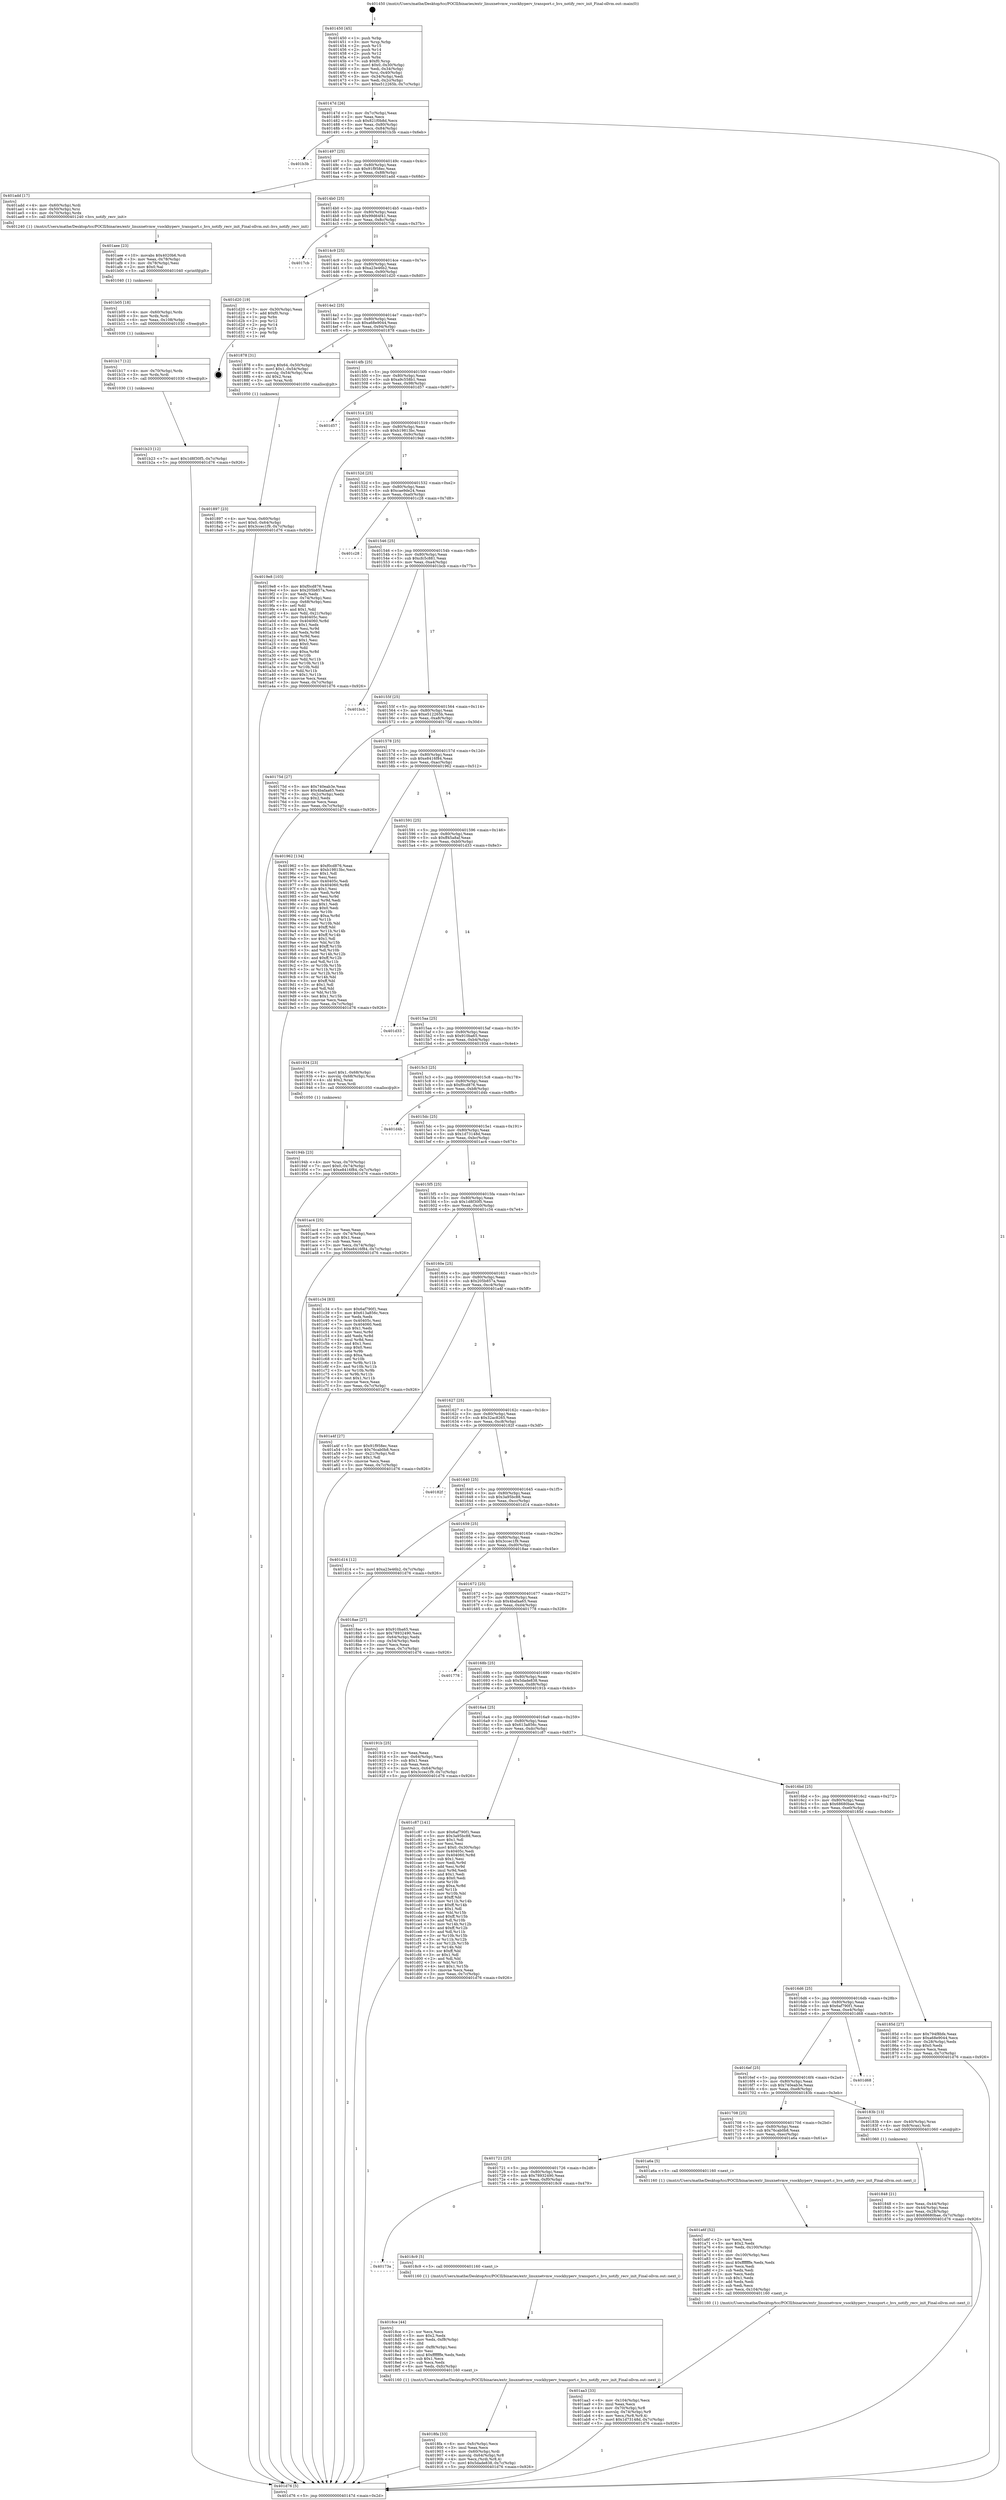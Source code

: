 digraph "0x401450" {
  label = "0x401450 (/mnt/c/Users/mathe/Desktop/tcc/POCII/binaries/extr_linuxnetvmw_vsockhyperv_transport.c_hvs_notify_recv_init_Final-ollvm.out::main(0))"
  labelloc = "t"
  node[shape=record]

  Entry [label="",width=0.3,height=0.3,shape=circle,fillcolor=black,style=filled]
  "0x40147d" [label="{
     0x40147d [26]\l
     | [instrs]\l
     &nbsp;&nbsp;0x40147d \<+3\>: mov -0x7c(%rbp),%eax\l
     &nbsp;&nbsp;0x401480 \<+2\>: mov %eax,%ecx\l
     &nbsp;&nbsp;0x401482 \<+6\>: sub $0x821f0b8d,%ecx\l
     &nbsp;&nbsp;0x401488 \<+3\>: mov %eax,-0x80(%rbp)\l
     &nbsp;&nbsp;0x40148b \<+6\>: mov %ecx,-0x84(%rbp)\l
     &nbsp;&nbsp;0x401491 \<+6\>: je 0000000000401b3b \<main+0x6eb\>\l
  }"]
  "0x401b3b" [label="{
     0x401b3b\l
  }", style=dashed]
  "0x401497" [label="{
     0x401497 [25]\l
     | [instrs]\l
     &nbsp;&nbsp;0x401497 \<+5\>: jmp 000000000040149c \<main+0x4c\>\l
     &nbsp;&nbsp;0x40149c \<+3\>: mov -0x80(%rbp),%eax\l
     &nbsp;&nbsp;0x40149f \<+5\>: sub $0x91f958ec,%eax\l
     &nbsp;&nbsp;0x4014a4 \<+6\>: mov %eax,-0x88(%rbp)\l
     &nbsp;&nbsp;0x4014aa \<+6\>: je 0000000000401add \<main+0x68d\>\l
  }"]
  Exit [label="",width=0.3,height=0.3,shape=circle,fillcolor=black,style=filled,peripheries=2]
  "0x401add" [label="{
     0x401add [17]\l
     | [instrs]\l
     &nbsp;&nbsp;0x401add \<+4\>: mov -0x60(%rbp),%rdi\l
     &nbsp;&nbsp;0x401ae1 \<+4\>: mov -0x50(%rbp),%rsi\l
     &nbsp;&nbsp;0x401ae5 \<+4\>: mov -0x70(%rbp),%rdx\l
     &nbsp;&nbsp;0x401ae9 \<+5\>: call 0000000000401240 \<hvs_notify_recv_init\>\l
     | [calls]\l
     &nbsp;&nbsp;0x401240 \{1\} (/mnt/c/Users/mathe/Desktop/tcc/POCII/binaries/extr_linuxnetvmw_vsockhyperv_transport.c_hvs_notify_recv_init_Final-ollvm.out::hvs_notify_recv_init)\l
  }"]
  "0x4014b0" [label="{
     0x4014b0 [25]\l
     | [instrs]\l
     &nbsp;&nbsp;0x4014b0 \<+5\>: jmp 00000000004014b5 \<main+0x65\>\l
     &nbsp;&nbsp;0x4014b5 \<+3\>: mov -0x80(%rbp),%eax\l
     &nbsp;&nbsp;0x4014b8 \<+5\>: sub $0x99d64f41,%eax\l
     &nbsp;&nbsp;0x4014bd \<+6\>: mov %eax,-0x8c(%rbp)\l
     &nbsp;&nbsp;0x4014c3 \<+6\>: je 00000000004017cb \<main+0x37b\>\l
  }"]
  "0x401b23" [label="{
     0x401b23 [12]\l
     | [instrs]\l
     &nbsp;&nbsp;0x401b23 \<+7\>: movl $0x1d8f30f5,-0x7c(%rbp)\l
     &nbsp;&nbsp;0x401b2a \<+5\>: jmp 0000000000401d76 \<main+0x926\>\l
  }"]
  "0x4017cb" [label="{
     0x4017cb\l
  }", style=dashed]
  "0x4014c9" [label="{
     0x4014c9 [25]\l
     | [instrs]\l
     &nbsp;&nbsp;0x4014c9 \<+5\>: jmp 00000000004014ce \<main+0x7e\>\l
     &nbsp;&nbsp;0x4014ce \<+3\>: mov -0x80(%rbp),%eax\l
     &nbsp;&nbsp;0x4014d1 \<+5\>: sub $0xa23e46b2,%eax\l
     &nbsp;&nbsp;0x4014d6 \<+6\>: mov %eax,-0x90(%rbp)\l
     &nbsp;&nbsp;0x4014dc \<+6\>: je 0000000000401d20 \<main+0x8d0\>\l
  }"]
  "0x401b17" [label="{
     0x401b17 [12]\l
     | [instrs]\l
     &nbsp;&nbsp;0x401b17 \<+4\>: mov -0x70(%rbp),%rdx\l
     &nbsp;&nbsp;0x401b1b \<+3\>: mov %rdx,%rdi\l
     &nbsp;&nbsp;0x401b1e \<+5\>: call 0000000000401030 \<free@plt\>\l
     | [calls]\l
     &nbsp;&nbsp;0x401030 \{1\} (unknown)\l
  }"]
  "0x401d20" [label="{
     0x401d20 [19]\l
     | [instrs]\l
     &nbsp;&nbsp;0x401d20 \<+3\>: mov -0x30(%rbp),%eax\l
     &nbsp;&nbsp;0x401d23 \<+7\>: add $0xf0,%rsp\l
     &nbsp;&nbsp;0x401d2a \<+1\>: pop %rbx\l
     &nbsp;&nbsp;0x401d2b \<+2\>: pop %r12\l
     &nbsp;&nbsp;0x401d2d \<+2\>: pop %r14\l
     &nbsp;&nbsp;0x401d2f \<+2\>: pop %r15\l
     &nbsp;&nbsp;0x401d31 \<+1\>: pop %rbp\l
     &nbsp;&nbsp;0x401d32 \<+1\>: ret\l
  }"]
  "0x4014e2" [label="{
     0x4014e2 [25]\l
     | [instrs]\l
     &nbsp;&nbsp;0x4014e2 \<+5\>: jmp 00000000004014e7 \<main+0x97\>\l
     &nbsp;&nbsp;0x4014e7 \<+3\>: mov -0x80(%rbp),%eax\l
     &nbsp;&nbsp;0x4014ea \<+5\>: sub $0xa68e9044,%eax\l
     &nbsp;&nbsp;0x4014ef \<+6\>: mov %eax,-0x94(%rbp)\l
     &nbsp;&nbsp;0x4014f5 \<+6\>: je 0000000000401878 \<main+0x428\>\l
  }"]
  "0x401b05" [label="{
     0x401b05 [18]\l
     | [instrs]\l
     &nbsp;&nbsp;0x401b05 \<+4\>: mov -0x60(%rbp),%rdx\l
     &nbsp;&nbsp;0x401b09 \<+3\>: mov %rdx,%rdi\l
     &nbsp;&nbsp;0x401b0c \<+6\>: mov %eax,-0x108(%rbp)\l
     &nbsp;&nbsp;0x401b12 \<+5\>: call 0000000000401030 \<free@plt\>\l
     | [calls]\l
     &nbsp;&nbsp;0x401030 \{1\} (unknown)\l
  }"]
  "0x401878" [label="{
     0x401878 [31]\l
     | [instrs]\l
     &nbsp;&nbsp;0x401878 \<+8\>: movq $0x64,-0x50(%rbp)\l
     &nbsp;&nbsp;0x401880 \<+7\>: movl $0x1,-0x54(%rbp)\l
     &nbsp;&nbsp;0x401887 \<+4\>: movslq -0x54(%rbp),%rax\l
     &nbsp;&nbsp;0x40188b \<+4\>: shl $0x2,%rax\l
     &nbsp;&nbsp;0x40188f \<+3\>: mov %rax,%rdi\l
     &nbsp;&nbsp;0x401892 \<+5\>: call 0000000000401050 \<malloc@plt\>\l
     | [calls]\l
     &nbsp;&nbsp;0x401050 \{1\} (unknown)\l
  }"]
  "0x4014fb" [label="{
     0x4014fb [25]\l
     | [instrs]\l
     &nbsp;&nbsp;0x4014fb \<+5\>: jmp 0000000000401500 \<main+0xb0\>\l
     &nbsp;&nbsp;0x401500 \<+3\>: mov -0x80(%rbp),%eax\l
     &nbsp;&nbsp;0x401503 \<+5\>: sub $0xa9c558b1,%eax\l
     &nbsp;&nbsp;0x401508 \<+6\>: mov %eax,-0x98(%rbp)\l
     &nbsp;&nbsp;0x40150e \<+6\>: je 0000000000401d57 \<main+0x907\>\l
  }"]
  "0x401aee" [label="{
     0x401aee [23]\l
     | [instrs]\l
     &nbsp;&nbsp;0x401aee \<+10\>: movabs $0x4020b6,%rdi\l
     &nbsp;&nbsp;0x401af8 \<+3\>: mov %eax,-0x78(%rbp)\l
     &nbsp;&nbsp;0x401afb \<+3\>: mov -0x78(%rbp),%esi\l
     &nbsp;&nbsp;0x401afe \<+2\>: mov $0x0,%al\l
     &nbsp;&nbsp;0x401b00 \<+5\>: call 0000000000401040 \<printf@plt\>\l
     | [calls]\l
     &nbsp;&nbsp;0x401040 \{1\} (unknown)\l
  }"]
  "0x401d57" [label="{
     0x401d57\l
  }", style=dashed]
  "0x401514" [label="{
     0x401514 [25]\l
     | [instrs]\l
     &nbsp;&nbsp;0x401514 \<+5\>: jmp 0000000000401519 \<main+0xc9\>\l
     &nbsp;&nbsp;0x401519 \<+3\>: mov -0x80(%rbp),%eax\l
     &nbsp;&nbsp;0x40151c \<+5\>: sub $0xb19813bc,%eax\l
     &nbsp;&nbsp;0x401521 \<+6\>: mov %eax,-0x9c(%rbp)\l
     &nbsp;&nbsp;0x401527 \<+6\>: je 00000000004019e8 \<main+0x598\>\l
  }"]
  "0x401aa3" [label="{
     0x401aa3 [33]\l
     | [instrs]\l
     &nbsp;&nbsp;0x401aa3 \<+6\>: mov -0x104(%rbp),%ecx\l
     &nbsp;&nbsp;0x401aa9 \<+3\>: imul %eax,%ecx\l
     &nbsp;&nbsp;0x401aac \<+4\>: mov -0x70(%rbp),%r8\l
     &nbsp;&nbsp;0x401ab0 \<+4\>: movslq -0x74(%rbp),%r9\l
     &nbsp;&nbsp;0x401ab4 \<+4\>: mov %ecx,(%r8,%r9,4)\l
     &nbsp;&nbsp;0x401ab8 \<+7\>: movl $0x1d73148d,-0x7c(%rbp)\l
     &nbsp;&nbsp;0x401abf \<+5\>: jmp 0000000000401d76 \<main+0x926\>\l
  }"]
  "0x4019e8" [label="{
     0x4019e8 [103]\l
     | [instrs]\l
     &nbsp;&nbsp;0x4019e8 \<+5\>: mov $0xf0cd876,%eax\l
     &nbsp;&nbsp;0x4019ed \<+5\>: mov $0x205b857a,%ecx\l
     &nbsp;&nbsp;0x4019f2 \<+2\>: xor %edx,%edx\l
     &nbsp;&nbsp;0x4019f4 \<+3\>: mov -0x74(%rbp),%esi\l
     &nbsp;&nbsp;0x4019f7 \<+3\>: cmp -0x68(%rbp),%esi\l
     &nbsp;&nbsp;0x4019fa \<+4\>: setl %dil\l
     &nbsp;&nbsp;0x4019fe \<+4\>: and $0x1,%dil\l
     &nbsp;&nbsp;0x401a02 \<+4\>: mov %dil,-0x21(%rbp)\l
     &nbsp;&nbsp;0x401a06 \<+7\>: mov 0x40405c,%esi\l
     &nbsp;&nbsp;0x401a0d \<+8\>: mov 0x404060,%r8d\l
     &nbsp;&nbsp;0x401a15 \<+3\>: sub $0x1,%edx\l
     &nbsp;&nbsp;0x401a18 \<+3\>: mov %esi,%r9d\l
     &nbsp;&nbsp;0x401a1b \<+3\>: add %edx,%r9d\l
     &nbsp;&nbsp;0x401a1e \<+4\>: imul %r9d,%esi\l
     &nbsp;&nbsp;0x401a22 \<+3\>: and $0x1,%esi\l
     &nbsp;&nbsp;0x401a25 \<+3\>: cmp $0x0,%esi\l
     &nbsp;&nbsp;0x401a28 \<+4\>: sete %dil\l
     &nbsp;&nbsp;0x401a2c \<+4\>: cmp $0xa,%r8d\l
     &nbsp;&nbsp;0x401a30 \<+4\>: setl %r10b\l
     &nbsp;&nbsp;0x401a34 \<+3\>: mov %dil,%r11b\l
     &nbsp;&nbsp;0x401a37 \<+3\>: and %r10b,%r11b\l
     &nbsp;&nbsp;0x401a3a \<+3\>: xor %r10b,%dil\l
     &nbsp;&nbsp;0x401a3d \<+3\>: or %dil,%r11b\l
     &nbsp;&nbsp;0x401a40 \<+4\>: test $0x1,%r11b\l
     &nbsp;&nbsp;0x401a44 \<+3\>: cmovne %ecx,%eax\l
     &nbsp;&nbsp;0x401a47 \<+3\>: mov %eax,-0x7c(%rbp)\l
     &nbsp;&nbsp;0x401a4a \<+5\>: jmp 0000000000401d76 \<main+0x926\>\l
  }"]
  "0x40152d" [label="{
     0x40152d [25]\l
     | [instrs]\l
     &nbsp;&nbsp;0x40152d \<+5\>: jmp 0000000000401532 \<main+0xe2\>\l
     &nbsp;&nbsp;0x401532 \<+3\>: mov -0x80(%rbp),%eax\l
     &nbsp;&nbsp;0x401535 \<+5\>: sub $0xcae9de24,%eax\l
     &nbsp;&nbsp;0x40153a \<+6\>: mov %eax,-0xa0(%rbp)\l
     &nbsp;&nbsp;0x401540 \<+6\>: je 0000000000401c28 \<main+0x7d8\>\l
  }"]
  "0x401a6f" [label="{
     0x401a6f [52]\l
     | [instrs]\l
     &nbsp;&nbsp;0x401a6f \<+2\>: xor %ecx,%ecx\l
     &nbsp;&nbsp;0x401a71 \<+5\>: mov $0x2,%edx\l
     &nbsp;&nbsp;0x401a76 \<+6\>: mov %edx,-0x100(%rbp)\l
     &nbsp;&nbsp;0x401a7c \<+1\>: cltd\l
     &nbsp;&nbsp;0x401a7d \<+6\>: mov -0x100(%rbp),%esi\l
     &nbsp;&nbsp;0x401a83 \<+2\>: idiv %esi\l
     &nbsp;&nbsp;0x401a85 \<+6\>: imul $0xfffffffe,%edx,%edx\l
     &nbsp;&nbsp;0x401a8b \<+2\>: mov %ecx,%edi\l
     &nbsp;&nbsp;0x401a8d \<+2\>: sub %edx,%edi\l
     &nbsp;&nbsp;0x401a8f \<+2\>: mov %ecx,%edx\l
     &nbsp;&nbsp;0x401a91 \<+3\>: sub $0x1,%edx\l
     &nbsp;&nbsp;0x401a94 \<+2\>: add %edx,%edi\l
     &nbsp;&nbsp;0x401a96 \<+2\>: sub %edi,%ecx\l
     &nbsp;&nbsp;0x401a98 \<+6\>: mov %ecx,-0x104(%rbp)\l
     &nbsp;&nbsp;0x401a9e \<+5\>: call 0000000000401160 \<next_i\>\l
     | [calls]\l
     &nbsp;&nbsp;0x401160 \{1\} (/mnt/c/Users/mathe/Desktop/tcc/POCII/binaries/extr_linuxnetvmw_vsockhyperv_transport.c_hvs_notify_recv_init_Final-ollvm.out::next_i)\l
  }"]
  "0x401c28" [label="{
     0x401c28\l
  }", style=dashed]
  "0x401546" [label="{
     0x401546 [25]\l
     | [instrs]\l
     &nbsp;&nbsp;0x401546 \<+5\>: jmp 000000000040154b \<main+0xfb\>\l
     &nbsp;&nbsp;0x40154b \<+3\>: mov -0x80(%rbp),%eax\l
     &nbsp;&nbsp;0x40154e \<+5\>: sub $0xcfc5c881,%eax\l
     &nbsp;&nbsp;0x401553 \<+6\>: mov %eax,-0xa4(%rbp)\l
     &nbsp;&nbsp;0x401559 \<+6\>: je 0000000000401bcb \<main+0x77b\>\l
  }"]
  "0x40194b" [label="{
     0x40194b [23]\l
     | [instrs]\l
     &nbsp;&nbsp;0x40194b \<+4\>: mov %rax,-0x70(%rbp)\l
     &nbsp;&nbsp;0x40194f \<+7\>: movl $0x0,-0x74(%rbp)\l
     &nbsp;&nbsp;0x401956 \<+7\>: movl $0xe8416f84,-0x7c(%rbp)\l
     &nbsp;&nbsp;0x40195d \<+5\>: jmp 0000000000401d76 \<main+0x926\>\l
  }"]
  "0x401bcb" [label="{
     0x401bcb\l
  }", style=dashed]
  "0x40155f" [label="{
     0x40155f [25]\l
     | [instrs]\l
     &nbsp;&nbsp;0x40155f \<+5\>: jmp 0000000000401564 \<main+0x114\>\l
     &nbsp;&nbsp;0x401564 \<+3\>: mov -0x80(%rbp),%eax\l
     &nbsp;&nbsp;0x401567 \<+5\>: sub $0xe512265b,%eax\l
     &nbsp;&nbsp;0x40156c \<+6\>: mov %eax,-0xa8(%rbp)\l
     &nbsp;&nbsp;0x401572 \<+6\>: je 000000000040175d \<main+0x30d\>\l
  }"]
  "0x4018fa" [label="{
     0x4018fa [33]\l
     | [instrs]\l
     &nbsp;&nbsp;0x4018fa \<+6\>: mov -0xfc(%rbp),%ecx\l
     &nbsp;&nbsp;0x401900 \<+3\>: imul %eax,%ecx\l
     &nbsp;&nbsp;0x401903 \<+4\>: mov -0x60(%rbp),%rdi\l
     &nbsp;&nbsp;0x401907 \<+4\>: movslq -0x64(%rbp),%r8\l
     &nbsp;&nbsp;0x40190b \<+4\>: mov %ecx,(%rdi,%r8,4)\l
     &nbsp;&nbsp;0x40190f \<+7\>: movl $0x5dade838,-0x7c(%rbp)\l
     &nbsp;&nbsp;0x401916 \<+5\>: jmp 0000000000401d76 \<main+0x926\>\l
  }"]
  "0x40175d" [label="{
     0x40175d [27]\l
     | [instrs]\l
     &nbsp;&nbsp;0x40175d \<+5\>: mov $0x740eab3e,%eax\l
     &nbsp;&nbsp;0x401762 \<+5\>: mov $0x4bafaa65,%ecx\l
     &nbsp;&nbsp;0x401767 \<+3\>: mov -0x2c(%rbp),%edx\l
     &nbsp;&nbsp;0x40176a \<+3\>: cmp $0x2,%edx\l
     &nbsp;&nbsp;0x40176d \<+3\>: cmovne %ecx,%eax\l
     &nbsp;&nbsp;0x401770 \<+3\>: mov %eax,-0x7c(%rbp)\l
     &nbsp;&nbsp;0x401773 \<+5\>: jmp 0000000000401d76 \<main+0x926\>\l
  }"]
  "0x401578" [label="{
     0x401578 [25]\l
     | [instrs]\l
     &nbsp;&nbsp;0x401578 \<+5\>: jmp 000000000040157d \<main+0x12d\>\l
     &nbsp;&nbsp;0x40157d \<+3\>: mov -0x80(%rbp),%eax\l
     &nbsp;&nbsp;0x401580 \<+5\>: sub $0xe8416f84,%eax\l
     &nbsp;&nbsp;0x401585 \<+6\>: mov %eax,-0xac(%rbp)\l
     &nbsp;&nbsp;0x40158b \<+6\>: je 0000000000401962 \<main+0x512\>\l
  }"]
  "0x401d76" [label="{
     0x401d76 [5]\l
     | [instrs]\l
     &nbsp;&nbsp;0x401d76 \<+5\>: jmp 000000000040147d \<main+0x2d\>\l
  }"]
  "0x401450" [label="{
     0x401450 [45]\l
     | [instrs]\l
     &nbsp;&nbsp;0x401450 \<+1\>: push %rbp\l
     &nbsp;&nbsp;0x401451 \<+3\>: mov %rsp,%rbp\l
     &nbsp;&nbsp;0x401454 \<+2\>: push %r15\l
     &nbsp;&nbsp;0x401456 \<+2\>: push %r14\l
     &nbsp;&nbsp;0x401458 \<+2\>: push %r12\l
     &nbsp;&nbsp;0x40145a \<+1\>: push %rbx\l
     &nbsp;&nbsp;0x40145b \<+7\>: sub $0xf0,%rsp\l
     &nbsp;&nbsp;0x401462 \<+7\>: movl $0x0,-0x30(%rbp)\l
     &nbsp;&nbsp;0x401469 \<+3\>: mov %edi,-0x34(%rbp)\l
     &nbsp;&nbsp;0x40146c \<+4\>: mov %rsi,-0x40(%rbp)\l
     &nbsp;&nbsp;0x401470 \<+3\>: mov -0x34(%rbp),%edi\l
     &nbsp;&nbsp;0x401473 \<+3\>: mov %edi,-0x2c(%rbp)\l
     &nbsp;&nbsp;0x401476 \<+7\>: movl $0xe512265b,-0x7c(%rbp)\l
  }"]
  "0x4018ce" [label="{
     0x4018ce [44]\l
     | [instrs]\l
     &nbsp;&nbsp;0x4018ce \<+2\>: xor %ecx,%ecx\l
     &nbsp;&nbsp;0x4018d0 \<+5\>: mov $0x2,%edx\l
     &nbsp;&nbsp;0x4018d5 \<+6\>: mov %edx,-0xf8(%rbp)\l
     &nbsp;&nbsp;0x4018db \<+1\>: cltd\l
     &nbsp;&nbsp;0x4018dc \<+6\>: mov -0xf8(%rbp),%esi\l
     &nbsp;&nbsp;0x4018e2 \<+2\>: idiv %esi\l
     &nbsp;&nbsp;0x4018e4 \<+6\>: imul $0xfffffffe,%edx,%edx\l
     &nbsp;&nbsp;0x4018ea \<+3\>: sub $0x1,%ecx\l
     &nbsp;&nbsp;0x4018ed \<+2\>: sub %ecx,%edx\l
     &nbsp;&nbsp;0x4018ef \<+6\>: mov %edx,-0xfc(%rbp)\l
     &nbsp;&nbsp;0x4018f5 \<+5\>: call 0000000000401160 \<next_i\>\l
     | [calls]\l
     &nbsp;&nbsp;0x401160 \{1\} (/mnt/c/Users/mathe/Desktop/tcc/POCII/binaries/extr_linuxnetvmw_vsockhyperv_transport.c_hvs_notify_recv_init_Final-ollvm.out::next_i)\l
  }"]
  "0x401962" [label="{
     0x401962 [134]\l
     | [instrs]\l
     &nbsp;&nbsp;0x401962 \<+5\>: mov $0xf0cd876,%eax\l
     &nbsp;&nbsp;0x401967 \<+5\>: mov $0xb19813bc,%ecx\l
     &nbsp;&nbsp;0x40196c \<+2\>: mov $0x1,%dl\l
     &nbsp;&nbsp;0x40196e \<+2\>: xor %esi,%esi\l
     &nbsp;&nbsp;0x401970 \<+7\>: mov 0x40405c,%edi\l
     &nbsp;&nbsp;0x401977 \<+8\>: mov 0x404060,%r8d\l
     &nbsp;&nbsp;0x40197f \<+3\>: sub $0x1,%esi\l
     &nbsp;&nbsp;0x401982 \<+3\>: mov %edi,%r9d\l
     &nbsp;&nbsp;0x401985 \<+3\>: add %esi,%r9d\l
     &nbsp;&nbsp;0x401988 \<+4\>: imul %r9d,%edi\l
     &nbsp;&nbsp;0x40198c \<+3\>: and $0x1,%edi\l
     &nbsp;&nbsp;0x40198f \<+3\>: cmp $0x0,%edi\l
     &nbsp;&nbsp;0x401992 \<+4\>: sete %r10b\l
     &nbsp;&nbsp;0x401996 \<+4\>: cmp $0xa,%r8d\l
     &nbsp;&nbsp;0x40199a \<+4\>: setl %r11b\l
     &nbsp;&nbsp;0x40199e \<+3\>: mov %r10b,%bl\l
     &nbsp;&nbsp;0x4019a1 \<+3\>: xor $0xff,%bl\l
     &nbsp;&nbsp;0x4019a4 \<+3\>: mov %r11b,%r14b\l
     &nbsp;&nbsp;0x4019a7 \<+4\>: xor $0xff,%r14b\l
     &nbsp;&nbsp;0x4019ab \<+3\>: xor $0x1,%dl\l
     &nbsp;&nbsp;0x4019ae \<+3\>: mov %bl,%r15b\l
     &nbsp;&nbsp;0x4019b1 \<+4\>: and $0xff,%r15b\l
     &nbsp;&nbsp;0x4019b5 \<+3\>: and %dl,%r10b\l
     &nbsp;&nbsp;0x4019b8 \<+3\>: mov %r14b,%r12b\l
     &nbsp;&nbsp;0x4019bb \<+4\>: and $0xff,%r12b\l
     &nbsp;&nbsp;0x4019bf \<+3\>: and %dl,%r11b\l
     &nbsp;&nbsp;0x4019c2 \<+3\>: or %r10b,%r15b\l
     &nbsp;&nbsp;0x4019c5 \<+3\>: or %r11b,%r12b\l
     &nbsp;&nbsp;0x4019c8 \<+3\>: xor %r12b,%r15b\l
     &nbsp;&nbsp;0x4019cb \<+3\>: or %r14b,%bl\l
     &nbsp;&nbsp;0x4019ce \<+3\>: xor $0xff,%bl\l
     &nbsp;&nbsp;0x4019d1 \<+3\>: or $0x1,%dl\l
     &nbsp;&nbsp;0x4019d4 \<+2\>: and %dl,%bl\l
     &nbsp;&nbsp;0x4019d6 \<+3\>: or %bl,%r15b\l
     &nbsp;&nbsp;0x4019d9 \<+4\>: test $0x1,%r15b\l
     &nbsp;&nbsp;0x4019dd \<+3\>: cmovne %ecx,%eax\l
     &nbsp;&nbsp;0x4019e0 \<+3\>: mov %eax,-0x7c(%rbp)\l
     &nbsp;&nbsp;0x4019e3 \<+5\>: jmp 0000000000401d76 \<main+0x926\>\l
  }"]
  "0x401591" [label="{
     0x401591 [25]\l
     | [instrs]\l
     &nbsp;&nbsp;0x401591 \<+5\>: jmp 0000000000401596 \<main+0x146\>\l
     &nbsp;&nbsp;0x401596 \<+3\>: mov -0x80(%rbp),%eax\l
     &nbsp;&nbsp;0x401599 \<+5\>: sub $0xff45a8af,%eax\l
     &nbsp;&nbsp;0x40159e \<+6\>: mov %eax,-0xb0(%rbp)\l
     &nbsp;&nbsp;0x4015a4 \<+6\>: je 0000000000401d33 \<main+0x8e3\>\l
  }"]
  "0x40173a" [label="{
     0x40173a\l
  }", style=dashed]
  "0x401d33" [label="{
     0x401d33\l
  }", style=dashed]
  "0x4015aa" [label="{
     0x4015aa [25]\l
     | [instrs]\l
     &nbsp;&nbsp;0x4015aa \<+5\>: jmp 00000000004015af \<main+0x15f\>\l
     &nbsp;&nbsp;0x4015af \<+3\>: mov -0x80(%rbp),%eax\l
     &nbsp;&nbsp;0x4015b2 \<+5\>: sub $0x910ba65,%eax\l
     &nbsp;&nbsp;0x4015b7 \<+6\>: mov %eax,-0xb4(%rbp)\l
     &nbsp;&nbsp;0x4015bd \<+6\>: je 0000000000401934 \<main+0x4e4\>\l
  }"]
  "0x4018c9" [label="{
     0x4018c9 [5]\l
     | [instrs]\l
     &nbsp;&nbsp;0x4018c9 \<+5\>: call 0000000000401160 \<next_i\>\l
     | [calls]\l
     &nbsp;&nbsp;0x401160 \{1\} (/mnt/c/Users/mathe/Desktop/tcc/POCII/binaries/extr_linuxnetvmw_vsockhyperv_transport.c_hvs_notify_recv_init_Final-ollvm.out::next_i)\l
  }"]
  "0x401934" [label="{
     0x401934 [23]\l
     | [instrs]\l
     &nbsp;&nbsp;0x401934 \<+7\>: movl $0x1,-0x68(%rbp)\l
     &nbsp;&nbsp;0x40193b \<+4\>: movslq -0x68(%rbp),%rax\l
     &nbsp;&nbsp;0x40193f \<+4\>: shl $0x2,%rax\l
     &nbsp;&nbsp;0x401943 \<+3\>: mov %rax,%rdi\l
     &nbsp;&nbsp;0x401946 \<+5\>: call 0000000000401050 \<malloc@plt\>\l
     | [calls]\l
     &nbsp;&nbsp;0x401050 \{1\} (unknown)\l
  }"]
  "0x4015c3" [label="{
     0x4015c3 [25]\l
     | [instrs]\l
     &nbsp;&nbsp;0x4015c3 \<+5\>: jmp 00000000004015c8 \<main+0x178\>\l
     &nbsp;&nbsp;0x4015c8 \<+3\>: mov -0x80(%rbp),%eax\l
     &nbsp;&nbsp;0x4015cb \<+5\>: sub $0xf0cd876,%eax\l
     &nbsp;&nbsp;0x4015d0 \<+6\>: mov %eax,-0xb8(%rbp)\l
     &nbsp;&nbsp;0x4015d6 \<+6\>: je 0000000000401d4b \<main+0x8fb\>\l
  }"]
  "0x401721" [label="{
     0x401721 [25]\l
     | [instrs]\l
     &nbsp;&nbsp;0x401721 \<+5\>: jmp 0000000000401726 \<main+0x2d6\>\l
     &nbsp;&nbsp;0x401726 \<+3\>: mov -0x80(%rbp),%eax\l
     &nbsp;&nbsp;0x401729 \<+5\>: sub $0x78932490,%eax\l
     &nbsp;&nbsp;0x40172e \<+6\>: mov %eax,-0xf0(%rbp)\l
     &nbsp;&nbsp;0x401734 \<+6\>: je 00000000004018c9 \<main+0x479\>\l
  }"]
  "0x401d4b" [label="{
     0x401d4b\l
  }", style=dashed]
  "0x4015dc" [label="{
     0x4015dc [25]\l
     | [instrs]\l
     &nbsp;&nbsp;0x4015dc \<+5\>: jmp 00000000004015e1 \<main+0x191\>\l
     &nbsp;&nbsp;0x4015e1 \<+3\>: mov -0x80(%rbp),%eax\l
     &nbsp;&nbsp;0x4015e4 \<+5\>: sub $0x1d73148d,%eax\l
     &nbsp;&nbsp;0x4015e9 \<+6\>: mov %eax,-0xbc(%rbp)\l
     &nbsp;&nbsp;0x4015ef \<+6\>: je 0000000000401ac4 \<main+0x674\>\l
  }"]
  "0x401a6a" [label="{
     0x401a6a [5]\l
     | [instrs]\l
     &nbsp;&nbsp;0x401a6a \<+5\>: call 0000000000401160 \<next_i\>\l
     | [calls]\l
     &nbsp;&nbsp;0x401160 \{1\} (/mnt/c/Users/mathe/Desktop/tcc/POCII/binaries/extr_linuxnetvmw_vsockhyperv_transport.c_hvs_notify_recv_init_Final-ollvm.out::next_i)\l
  }"]
  "0x401ac4" [label="{
     0x401ac4 [25]\l
     | [instrs]\l
     &nbsp;&nbsp;0x401ac4 \<+2\>: xor %eax,%eax\l
     &nbsp;&nbsp;0x401ac6 \<+3\>: mov -0x74(%rbp),%ecx\l
     &nbsp;&nbsp;0x401ac9 \<+3\>: sub $0x1,%eax\l
     &nbsp;&nbsp;0x401acc \<+2\>: sub %eax,%ecx\l
     &nbsp;&nbsp;0x401ace \<+3\>: mov %ecx,-0x74(%rbp)\l
     &nbsp;&nbsp;0x401ad1 \<+7\>: movl $0xe8416f84,-0x7c(%rbp)\l
     &nbsp;&nbsp;0x401ad8 \<+5\>: jmp 0000000000401d76 \<main+0x926\>\l
  }"]
  "0x4015f5" [label="{
     0x4015f5 [25]\l
     | [instrs]\l
     &nbsp;&nbsp;0x4015f5 \<+5\>: jmp 00000000004015fa \<main+0x1aa\>\l
     &nbsp;&nbsp;0x4015fa \<+3\>: mov -0x80(%rbp),%eax\l
     &nbsp;&nbsp;0x4015fd \<+5\>: sub $0x1d8f30f5,%eax\l
     &nbsp;&nbsp;0x401602 \<+6\>: mov %eax,-0xc0(%rbp)\l
     &nbsp;&nbsp;0x401608 \<+6\>: je 0000000000401c34 \<main+0x7e4\>\l
  }"]
  "0x401897" [label="{
     0x401897 [23]\l
     | [instrs]\l
     &nbsp;&nbsp;0x401897 \<+4\>: mov %rax,-0x60(%rbp)\l
     &nbsp;&nbsp;0x40189b \<+7\>: movl $0x0,-0x64(%rbp)\l
     &nbsp;&nbsp;0x4018a2 \<+7\>: movl $0x3ccec1f9,-0x7c(%rbp)\l
     &nbsp;&nbsp;0x4018a9 \<+5\>: jmp 0000000000401d76 \<main+0x926\>\l
  }"]
  "0x401c34" [label="{
     0x401c34 [83]\l
     | [instrs]\l
     &nbsp;&nbsp;0x401c34 \<+5\>: mov $0x6af790f1,%eax\l
     &nbsp;&nbsp;0x401c39 \<+5\>: mov $0x613a856c,%ecx\l
     &nbsp;&nbsp;0x401c3e \<+2\>: xor %edx,%edx\l
     &nbsp;&nbsp;0x401c40 \<+7\>: mov 0x40405c,%esi\l
     &nbsp;&nbsp;0x401c47 \<+7\>: mov 0x404060,%edi\l
     &nbsp;&nbsp;0x401c4e \<+3\>: sub $0x1,%edx\l
     &nbsp;&nbsp;0x401c51 \<+3\>: mov %esi,%r8d\l
     &nbsp;&nbsp;0x401c54 \<+3\>: add %edx,%r8d\l
     &nbsp;&nbsp;0x401c57 \<+4\>: imul %r8d,%esi\l
     &nbsp;&nbsp;0x401c5b \<+3\>: and $0x1,%esi\l
     &nbsp;&nbsp;0x401c5e \<+3\>: cmp $0x0,%esi\l
     &nbsp;&nbsp;0x401c61 \<+4\>: sete %r9b\l
     &nbsp;&nbsp;0x401c65 \<+3\>: cmp $0xa,%edi\l
     &nbsp;&nbsp;0x401c68 \<+4\>: setl %r10b\l
     &nbsp;&nbsp;0x401c6c \<+3\>: mov %r9b,%r11b\l
     &nbsp;&nbsp;0x401c6f \<+3\>: and %r10b,%r11b\l
     &nbsp;&nbsp;0x401c72 \<+3\>: xor %r10b,%r9b\l
     &nbsp;&nbsp;0x401c75 \<+3\>: or %r9b,%r11b\l
     &nbsp;&nbsp;0x401c78 \<+4\>: test $0x1,%r11b\l
     &nbsp;&nbsp;0x401c7c \<+3\>: cmovne %ecx,%eax\l
     &nbsp;&nbsp;0x401c7f \<+3\>: mov %eax,-0x7c(%rbp)\l
     &nbsp;&nbsp;0x401c82 \<+5\>: jmp 0000000000401d76 \<main+0x926\>\l
  }"]
  "0x40160e" [label="{
     0x40160e [25]\l
     | [instrs]\l
     &nbsp;&nbsp;0x40160e \<+5\>: jmp 0000000000401613 \<main+0x1c3\>\l
     &nbsp;&nbsp;0x401613 \<+3\>: mov -0x80(%rbp),%eax\l
     &nbsp;&nbsp;0x401616 \<+5\>: sub $0x205b857a,%eax\l
     &nbsp;&nbsp;0x40161b \<+6\>: mov %eax,-0xc4(%rbp)\l
     &nbsp;&nbsp;0x401621 \<+6\>: je 0000000000401a4f \<main+0x5ff\>\l
  }"]
  "0x401848" [label="{
     0x401848 [21]\l
     | [instrs]\l
     &nbsp;&nbsp;0x401848 \<+3\>: mov %eax,-0x44(%rbp)\l
     &nbsp;&nbsp;0x40184b \<+3\>: mov -0x44(%rbp),%eax\l
     &nbsp;&nbsp;0x40184e \<+3\>: mov %eax,-0x28(%rbp)\l
     &nbsp;&nbsp;0x401851 \<+7\>: movl $0x68680bae,-0x7c(%rbp)\l
     &nbsp;&nbsp;0x401858 \<+5\>: jmp 0000000000401d76 \<main+0x926\>\l
  }"]
  "0x401a4f" [label="{
     0x401a4f [27]\l
     | [instrs]\l
     &nbsp;&nbsp;0x401a4f \<+5\>: mov $0x91f958ec,%eax\l
     &nbsp;&nbsp;0x401a54 \<+5\>: mov $0x76cab0b8,%ecx\l
     &nbsp;&nbsp;0x401a59 \<+3\>: mov -0x21(%rbp),%dl\l
     &nbsp;&nbsp;0x401a5c \<+3\>: test $0x1,%dl\l
     &nbsp;&nbsp;0x401a5f \<+3\>: cmovne %ecx,%eax\l
     &nbsp;&nbsp;0x401a62 \<+3\>: mov %eax,-0x7c(%rbp)\l
     &nbsp;&nbsp;0x401a65 \<+5\>: jmp 0000000000401d76 \<main+0x926\>\l
  }"]
  "0x401627" [label="{
     0x401627 [25]\l
     | [instrs]\l
     &nbsp;&nbsp;0x401627 \<+5\>: jmp 000000000040162c \<main+0x1dc\>\l
     &nbsp;&nbsp;0x40162c \<+3\>: mov -0x80(%rbp),%eax\l
     &nbsp;&nbsp;0x40162f \<+5\>: sub $0x32ac8265,%eax\l
     &nbsp;&nbsp;0x401634 \<+6\>: mov %eax,-0xc8(%rbp)\l
     &nbsp;&nbsp;0x40163a \<+6\>: je 000000000040182f \<main+0x3df\>\l
  }"]
  "0x401708" [label="{
     0x401708 [25]\l
     | [instrs]\l
     &nbsp;&nbsp;0x401708 \<+5\>: jmp 000000000040170d \<main+0x2bd\>\l
     &nbsp;&nbsp;0x40170d \<+3\>: mov -0x80(%rbp),%eax\l
     &nbsp;&nbsp;0x401710 \<+5\>: sub $0x76cab0b8,%eax\l
     &nbsp;&nbsp;0x401715 \<+6\>: mov %eax,-0xec(%rbp)\l
     &nbsp;&nbsp;0x40171b \<+6\>: je 0000000000401a6a \<main+0x61a\>\l
  }"]
  "0x40182f" [label="{
     0x40182f\l
  }", style=dashed]
  "0x401640" [label="{
     0x401640 [25]\l
     | [instrs]\l
     &nbsp;&nbsp;0x401640 \<+5\>: jmp 0000000000401645 \<main+0x1f5\>\l
     &nbsp;&nbsp;0x401645 \<+3\>: mov -0x80(%rbp),%eax\l
     &nbsp;&nbsp;0x401648 \<+5\>: sub $0x3a95bc88,%eax\l
     &nbsp;&nbsp;0x40164d \<+6\>: mov %eax,-0xcc(%rbp)\l
     &nbsp;&nbsp;0x401653 \<+6\>: je 0000000000401d14 \<main+0x8c4\>\l
  }"]
  "0x40183b" [label="{
     0x40183b [13]\l
     | [instrs]\l
     &nbsp;&nbsp;0x40183b \<+4\>: mov -0x40(%rbp),%rax\l
     &nbsp;&nbsp;0x40183f \<+4\>: mov 0x8(%rax),%rdi\l
     &nbsp;&nbsp;0x401843 \<+5\>: call 0000000000401060 \<atoi@plt\>\l
     | [calls]\l
     &nbsp;&nbsp;0x401060 \{1\} (unknown)\l
  }"]
  "0x401d14" [label="{
     0x401d14 [12]\l
     | [instrs]\l
     &nbsp;&nbsp;0x401d14 \<+7\>: movl $0xa23e46b2,-0x7c(%rbp)\l
     &nbsp;&nbsp;0x401d1b \<+5\>: jmp 0000000000401d76 \<main+0x926\>\l
  }"]
  "0x401659" [label="{
     0x401659 [25]\l
     | [instrs]\l
     &nbsp;&nbsp;0x401659 \<+5\>: jmp 000000000040165e \<main+0x20e\>\l
     &nbsp;&nbsp;0x40165e \<+3\>: mov -0x80(%rbp),%eax\l
     &nbsp;&nbsp;0x401661 \<+5\>: sub $0x3ccec1f9,%eax\l
     &nbsp;&nbsp;0x401666 \<+6\>: mov %eax,-0xd0(%rbp)\l
     &nbsp;&nbsp;0x40166c \<+6\>: je 00000000004018ae \<main+0x45e\>\l
  }"]
  "0x4016ef" [label="{
     0x4016ef [25]\l
     | [instrs]\l
     &nbsp;&nbsp;0x4016ef \<+5\>: jmp 00000000004016f4 \<main+0x2a4\>\l
     &nbsp;&nbsp;0x4016f4 \<+3\>: mov -0x80(%rbp),%eax\l
     &nbsp;&nbsp;0x4016f7 \<+5\>: sub $0x740eab3e,%eax\l
     &nbsp;&nbsp;0x4016fc \<+6\>: mov %eax,-0xe8(%rbp)\l
     &nbsp;&nbsp;0x401702 \<+6\>: je 000000000040183b \<main+0x3eb\>\l
  }"]
  "0x4018ae" [label="{
     0x4018ae [27]\l
     | [instrs]\l
     &nbsp;&nbsp;0x4018ae \<+5\>: mov $0x910ba65,%eax\l
     &nbsp;&nbsp;0x4018b3 \<+5\>: mov $0x78932490,%ecx\l
     &nbsp;&nbsp;0x4018b8 \<+3\>: mov -0x64(%rbp),%edx\l
     &nbsp;&nbsp;0x4018bb \<+3\>: cmp -0x54(%rbp),%edx\l
     &nbsp;&nbsp;0x4018be \<+3\>: cmovl %ecx,%eax\l
     &nbsp;&nbsp;0x4018c1 \<+3\>: mov %eax,-0x7c(%rbp)\l
     &nbsp;&nbsp;0x4018c4 \<+5\>: jmp 0000000000401d76 \<main+0x926\>\l
  }"]
  "0x401672" [label="{
     0x401672 [25]\l
     | [instrs]\l
     &nbsp;&nbsp;0x401672 \<+5\>: jmp 0000000000401677 \<main+0x227\>\l
     &nbsp;&nbsp;0x401677 \<+3\>: mov -0x80(%rbp),%eax\l
     &nbsp;&nbsp;0x40167a \<+5\>: sub $0x4bafaa65,%eax\l
     &nbsp;&nbsp;0x40167f \<+6\>: mov %eax,-0xd4(%rbp)\l
     &nbsp;&nbsp;0x401685 \<+6\>: je 0000000000401778 \<main+0x328\>\l
  }"]
  "0x401d68" [label="{
     0x401d68\l
  }", style=dashed]
  "0x401778" [label="{
     0x401778\l
  }", style=dashed]
  "0x40168b" [label="{
     0x40168b [25]\l
     | [instrs]\l
     &nbsp;&nbsp;0x40168b \<+5\>: jmp 0000000000401690 \<main+0x240\>\l
     &nbsp;&nbsp;0x401690 \<+3\>: mov -0x80(%rbp),%eax\l
     &nbsp;&nbsp;0x401693 \<+5\>: sub $0x5dade838,%eax\l
     &nbsp;&nbsp;0x401698 \<+6\>: mov %eax,-0xd8(%rbp)\l
     &nbsp;&nbsp;0x40169e \<+6\>: je 000000000040191b \<main+0x4cb\>\l
  }"]
  "0x4016d6" [label="{
     0x4016d6 [25]\l
     | [instrs]\l
     &nbsp;&nbsp;0x4016d6 \<+5\>: jmp 00000000004016db \<main+0x28b\>\l
     &nbsp;&nbsp;0x4016db \<+3\>: mov -0x80(%rbp),%eax\l
     &nbsp;&nbsp;0x4016de \<+5\>: sub $0x6af790f1,%eax\l
     &nbsp;&nbsp;0x4016e3 \<+6\>: mov %eax,-0xe4(%rbp)\l
     &nbsp;&nbsp;0x4016e9 \<+6\>: je 0000000000401d68 \<main+0x918\>\l
  }"]
  "0x40191b" [label="{
     0x40191b [25]\l
     | [instrs]\l
     &nbsp;&nbsp;0x40191b \<+2\>: xor %eax,%eax\l
     &nbsp;&nbsp;0x40191d \<+3\>: mov -0x64(%rbp),%ecx\l
     &nbsp;&nbsp;0x401920 \<+3\>: sub $0x1,%eax\l
     &nbsp;&nbsp;0x401923 \<+2\>: sub %eax,%ecx\l
     &nbsp;&nbsp;0x401925 \<+3\>: mov %ecx,-0x64(%rbp)\l
     &nbsp;&nbsp;0x401928 \<+7\>: movl $0x3ccec1f9,-0x7c(%rbp)\l
     &nbsp;&nbsp;0x40192f \<+5\>: jmp 0000000000401d76 \<main+0x926\>\l
  }"]
  "0x4016a4" [label="{
     0x4016a4 [25]\l
     | [instrs]\l
     &nbsp;&nbsp;0x4016a4 \<+5\>: jmp 00000000004016a9 \<main+0x259\>\l
     &nbsp;&nbsp;0x4016a9 \<+3\>: mov -0x80(%rbp),%eax\l
     &nbsp;&nbsp;0x4016ac \<+5\>: sub $0x613a856c,%eax\l
     &nbsp;&nbsp;0x4016b1 \<+6\>: mov %eax,-0xdc(%rbp)\l
     &nbsp;&nbsp;0x4016b7 \<+6\>: je 0000000000401c87 \<main+0x837\>\l
  }"]
  "0x40185d" [label="{
     0x40185d [27]\l
     | [instrs]\l
     &nbsp;&nbsp;0x40185d \<+5\>: mov $0x794f8bfe,%eax\l
     &nbsp;&nbsp;0x401862 \<+5\>: mov $0xa68e9044,%ecx\l
     &nbsp;&nbsp;0x401867 \<+3\>: mov -0x28(%rbp),%edx\l
     &nbsp;&nbsp;0x40186a \<+3\>: cmp $0x0,%edx\l
     &nbsp;&nbsp;0x40186d \<+3\>: cmove %ecx,%eax\l
     &nbsp;&nbsp;0x401870 \<+3\>: mov %eax,-0x7c(%rbp)\l
     &nbsp;&nbsp;0x401873 \<+5\>: jmp 0000000000401d76 \<main+0x926\>\l
  }"]
  "0x401c87" [label="{
     0x401c87 [141]\l
     | [instrs]\l
     &nbsp;&nbsp;0x401c87 \<+5\>: mov $0x6af790f1,%eax\l
     &nbsp;&nbsp;0x401c8c \<+5\>: mov $0x3a95bc88,%ecx\l
     &nbsp;&nbsp;0x401c91 \<+2\>: mov $0x1,%dl\l
     &nbsp;&nbsp;0x401c93 \<+2\>: xor %esi,%esi\l
     &nbsp;&nbsp;0x401c95 \<+7\>: movl $0x0,-0x30(%rbp)\l
     &nbsp;&nbsp;0x401c9c \<+7\>: mov 0x40405c,%edi\l
     &nbsp;&nbsp;0x401ca3 \<+8\>: mov 0x404060,%r8d\l
     &nbsp;&nbsp;0x401cab \<+3\>: sub $0x1,%esi\l
     &nbsp;&nbsp;0x401cae \<+3\>: mov %edi,%r9d\l
     &nbsp;&nbsp;0x401cb1 \<+3\>: add %esi,%r9d\l
     &nbsp;&nbsp;0x401cb4 \<+4\>: imul %r9d,%edi\l
     &nbsp;&nbsp;0x401cb8 \<+3\>: and $0x1,%edi\l
     &nbsp;&nbsp;0x401cbb \<+3\>: cmp $0x0,%edi\l
     &nbsp;&nbsp;0x401cbe \<+4\>: sete %r10b\l
     &nbsp;&nbsp;0x401cc2 \<+4\>: cmp $0xa,%r8d\l
     &nbsp;&nbsp;0x401cc6 \<+4\>: setl %r11b\l
     &nbsp;&nbsp;0x401cca \<+3\>: mov %r10b,%bl\l
     &nbsp;&nbsp;0x401ccd \<+3\>: xor $0xff,%bl\l
     &nbsp;&nbsp;0x401cd0 \<+3\>: mov %r11b,%r14b\l
     &nbsp;&nbsp;0x401cd3 \<+4\>: xor $0xff,%r14b\l
     &nbsp;&nbsp;0x401cd7 \<+3\>: xor $0x1,%dl\l
     &nbsp;&nbsp;0x401cda \<+3\>: mov %bl,%r15b\l
     &nbsp;&nbsp;0x401cdd \<+4\>: and $0xff,%r15b\l
     &nbsp;&nbsp;0x401ce1 \<+3\>: and %dl,%r10b\l
     &nbsp;&nbsp;0x401ce4 \<+3\>: mov %r14b,%r12b\l
     &nbsp;&nbsp;0x401ce7 \<+4\>: and $0xff,%r12b\l
     &nbsp;&nbsp;0x401ceb \<+3\>: and %dl,%r11b\l
     &nbsp;&nbsp;0x401cee \<+3\>: or %r10b,%r15b\l
     &nbsp;&nbsp;0x401cf1 \<+3\>: or %r11b,%r12b\l
     &nbsp;&nbsp;0x401cf4 \<+3\>: xor %r12b,%r15b\l
     &nbsp;&nbsp;0x401cf7 \<+3\>: or %r14b,%bl\l
     &nbsp;&nbsp;0x401cfa \<+3\>: xor $0xff,%bl\l
     &nbsp;&nbsp;0x401cfd \<+3\>: or $0x1,%dl\l
     &nbsp;&nbsp;0x401d00 \<+2\>: and %dl,%bl\l
     &nbsp;&nbsp;0x401d02 \<+3\>: or %bl,%r15b\l
     &nbsp;&nbsp;0x401d05 \<+4\>: test $0x1,%r15b\l
     &nbsp;&nbsp;0x401d09 \<+3\>: cmovne %ecx,%eax\l
     &nbsp;&nbsp;0x401d0c \<+3\>: mov %eax,-0x7c(%rbp)\l
     &nbsp;&nbsp;0x401d0f \<+5\>: jmp 0000000000401d76 \<main+0x926\>\l
  }"]
  "0x4016bd" [label="{
     0x4016bd [25]\l
     | [instrs]\l
     &nbsp;&nbsp;0x4016bd \<+5\>: jmp 00000000004016c2 \<main+0x272\>\l
     &nbsp;&nbsp;0x4016c2 \<+3\>: mov -0x80(%rbp),%eax\l
     &nbsp;&nbsp;0x4016c5 \<+5\>: sub $0x68680bae,%eax\l
     &nbsp;&nbsp;0x4016ca \<+6\>: mov %eax,-0xe0(%rbp)\l
     &nbsp;&nbsp;0x4016d0 \<+6\>: je 000000000040185d \<main+0x40d\>\l
  }"]
  Entry -> "0x401450" [label=" 1"]
  "0x40147d" -> "0x401b3b" [label=" 0"]
  "0x40147d" -> "0x401497" [label=" 22"]
  "0x401d20" -> Exit [label=" 1"]
  "0x401497" -> "0x401add" [label=" 1"]
  "0x401497" -> "0x4014b0" [label=" 21"]
  "0x401d14" -> "0x401d76" [label=" 1"]
  "0x4014b0" -> "0x4017cb" [label=" 0"]
  "0x4014b0" -> "0x4014c9" [label=" 21"]
  "0x401c87" -> "0x401d76" [label=" 1"]
  "0x4014c9" -> "0x401d20" [label=" 1"]
  "0x4014c9" -> "0x4014e2" [label=" 20"]
  "0x401c34" -> "0x401d76" [label=" 1"]
  "0x4014e2" -> "0x401878" [label=" 1"]
  "0x4014e2" -> "0x4014fb" [label=" 19"]
  "0x401b23" -> "0x401d76" [label=" 1"]
  "0x4014fb" -> "0x401d57" [label=" 0"]
  "0x4014fb" -> "0x401514" [label=" 19"]
  "0x401b17" -> "0x401b23" [label=" 1"]
  "0x401514" -> "0x4019e8" [label=" 2"]
  "0x401514" -> "0x40152d" [label=" 17"]
  "0x401b05" -> "0x401b17" [label=" 1"]
  "0x40152d" -> "0x401c28" [label=" 0"]
  "0x40152d" -> "0x401546" [label=" 17"]
  "0x401aee" -> "0x401b05" [label=" 1"]
  "0x401546" -> "0x401bcb" [label=" 0"]
  "0x401546" -> "0x40155f" [label=" 17"]
  "0x401add" -> "0x401aee" [label=" 1"]
  "0x40155f" -> "0x40175d" [label=" 1"]
  "0x40155f" -> "0x401578" [label=" 16"]
  "0x40175d" -> "0x401d76" [label=" 1"]
  "0x401450" -> "0x40147d" [label=" 1"]
  "0x401d76" -> "0x40147d" [label=" 21"]
  "0x401ac4" -> "0x401d76" [label=" 1"]
  "0x401578" -> "0x401962" [label=" 2"]
  "0x401578" -> "0x401591" [label=" 14"]
  "0x401aa3" -> "0x401d76" [label=" 1"]
  "0x401591" -> "0x401d33" [label=" 0"]
  "0x401591" -> "0x4015aa" [label=" 14"]
  "0x401a6f" -> "0x401aa3" [label=" 1"]
  "0x4015aa" -> "0x401934" [label=" 1"]
  "0x4015aa" -> "0x4015c3" [label=" 13"]
  "0x401a6a" -> "0x401a6f" [label=" 1"]
  "0x4015c3" -> "0x401d4b" [label=" 0"]
  "0x4015c3" -> "0x4015dc" [label=" 13"]
  "0x4019e8" -> "0x401d76" [label=" 2"]
  "0x4015dc" -> "0x401ac4" [label=" 1"]
  "0x4015dc" -> "0x4015f5" [label=" 12"]
  "0x401962" -> "0x401d76" [label=" 2"]
  "0x4015f5" -> "0x401c34" [label=" 1"]
  "0x4015f5" -> "0x40160e" [label=" 11"]
  "0x401934" -> "0x40194b" [label=" 1"]
  "0x40160e" -> "0x401a4f" [label=" 2"]
  "0x40160e" -> "0x401627" [label=" 9"]
  "0x40191b" -> "0x401d76" [label=" 1"]
  "0x401627" -> "0x40182f" [label=" 0"]
  "0x401627" -> "0x401640" [label=" 9"]
  "0x4018fa" -> "0x401d76" [label=" 1"]
  "0x401640" -> "0x401d14" [label=" 1"]
  "0x401640" -> "0x401659" [label=" 8"]
  "0x4018ce" -> "0x4018fa" [label=" 1"]
  "0x401659" -> "0x4018ae" [label=" 2"]
  "0x401659" -> "0x401672" [label=" 6"]
  "0x401721" -> "0x40173a" [label=" 0"]
  "0x401672" -> "0x401778" [label=" 0"]
  "0x401672" -> "0x40168b" [label=" 6"]
  "0x401721" -> "0x4018c9" [label=" 1"]
  "0x40168b" -> "0x40191b" [label=" 1"]
  "0x40168b" -> "0x4016a4" [label=" 5"]
  "0x401708" -> "0x401721" [label=" 1"]
  "0x4016a4" -> "0x401c87" [label=" 1"]
  "0x4016a4" -> "0x4016bd" [label=" 4"]
  "0x401708" -> "0x401a6a" [label=" 1"]
  "0x4016bd" -> "0x40185d" [label=" 1"]
  "0x4016bd" -> "0x4016d6" [label=" 3"]
  "0x401a4f" -> "0x401d76" [label=" 2"]
  "0x4016d6" -> "0x401d68" [label=" 0"]
  "0x4016d6" -> "0x4016ef" [label=" 3"]
  "0x4018c9" -> "0x4018ce" [label=" 1"]
  "0x4016ef" -> "0x40183b" [label=" 1"]
  "0x4016ef" -> "0x401708" [label=" 2"]
  "0x40183b" -> "0x401848" [label=" 1"]
  "0x401848" -> "0x401d76" [label=" 1"]
  "0x40185d" -> "0x401d76" [label=" 1"]
  "0x401878" -> "0x401897" [label=" 1"]
  "0x401897" -> "0x401d76" [label=" 1"]
  "0x4018ae" -> "0x401d76" [label=" 2"]
  "0x40194b" -> "0x401d76" [label=" 1"]
}

